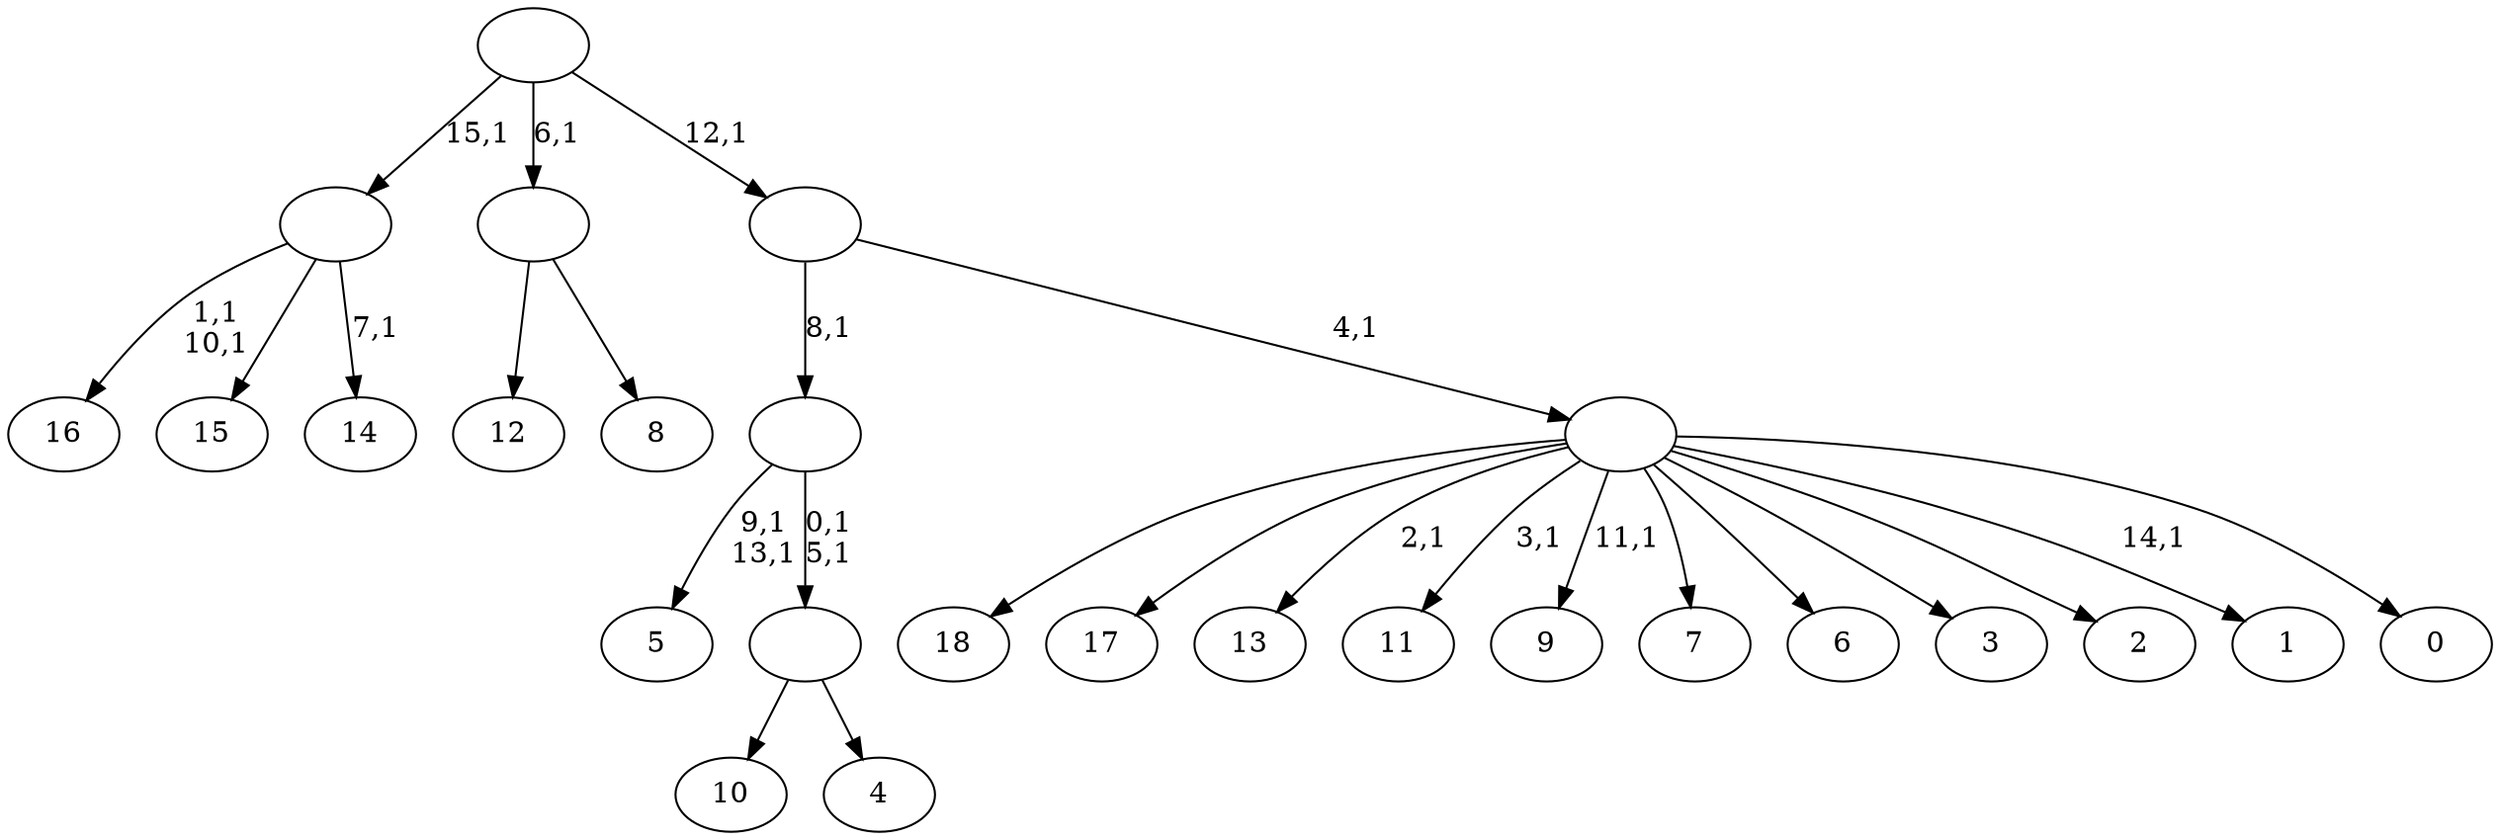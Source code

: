 digraph T {
	35 [label="18"]
	34 [label="17"]
	33 [label="16"]
	30 [label="15"]
	29 [label="14"]
	27 [label=""]
	26 [label="13"]
	24 [label="12"]
	23 [label="11"]
	21 [label="10"]
	20 [label="9"]
	18 [label="8"]
	17 [label=""]
	16 [label="7"]
	15 [label="6"]
	14 [label="5"]
	11 [label="4"]
	10 [label=""]
	8 [label=""]
	7 [label="3"]
	6 [label="2"]
	5 [label="1"]
	3 [label="0"]
	2 [label=""]
	1 [label=""]
	0 [label=""]
	27 -> 29 [label="7,1"]
	27 -> 33 [label="1,1\n10,1"]
	27 -> 30 [label=""]
	17 -> 24 [label=""]
	17 -> 18 [label=""]
	10 -> 21 [label=""]
	10 -> 11 [label=""]
	8 -> 10 [label="0,1\n5,1"]
	8 -> 14 [label="9,1\n13,1"]
	2 -> 5 [label="14,1"]
	2 -> 20 [label="11,1"]
	2 -> 23 [label="3,1"]
	2 -> 26 [label="2,1"]
	2 -> 35 [label=""]
	2 -> 34 [label=""]
	2 -> 16 [label=""]
	2 -> 15 [label=""]
	2 -> 7 [label=""]
	2 -> 6 [label=""]
	2 -> 3 [label=""]
	1 -> 8 [label="8,1"]
	1 -> 2 [label="4,1"]
	0 -> 27 [label="15,1"]
	0 -> 17 [label="6,1"]
	0 -> 1 [label="12,1"]
}
